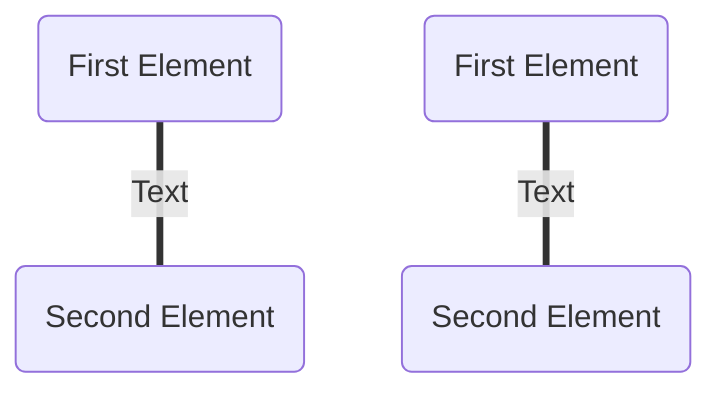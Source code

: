 flowchart
    _1_from(First Element)== Text ===_1_to(Second Element)
%% Another Solution
    _2_from(First Element)===|Text|_2_to(Second Element)